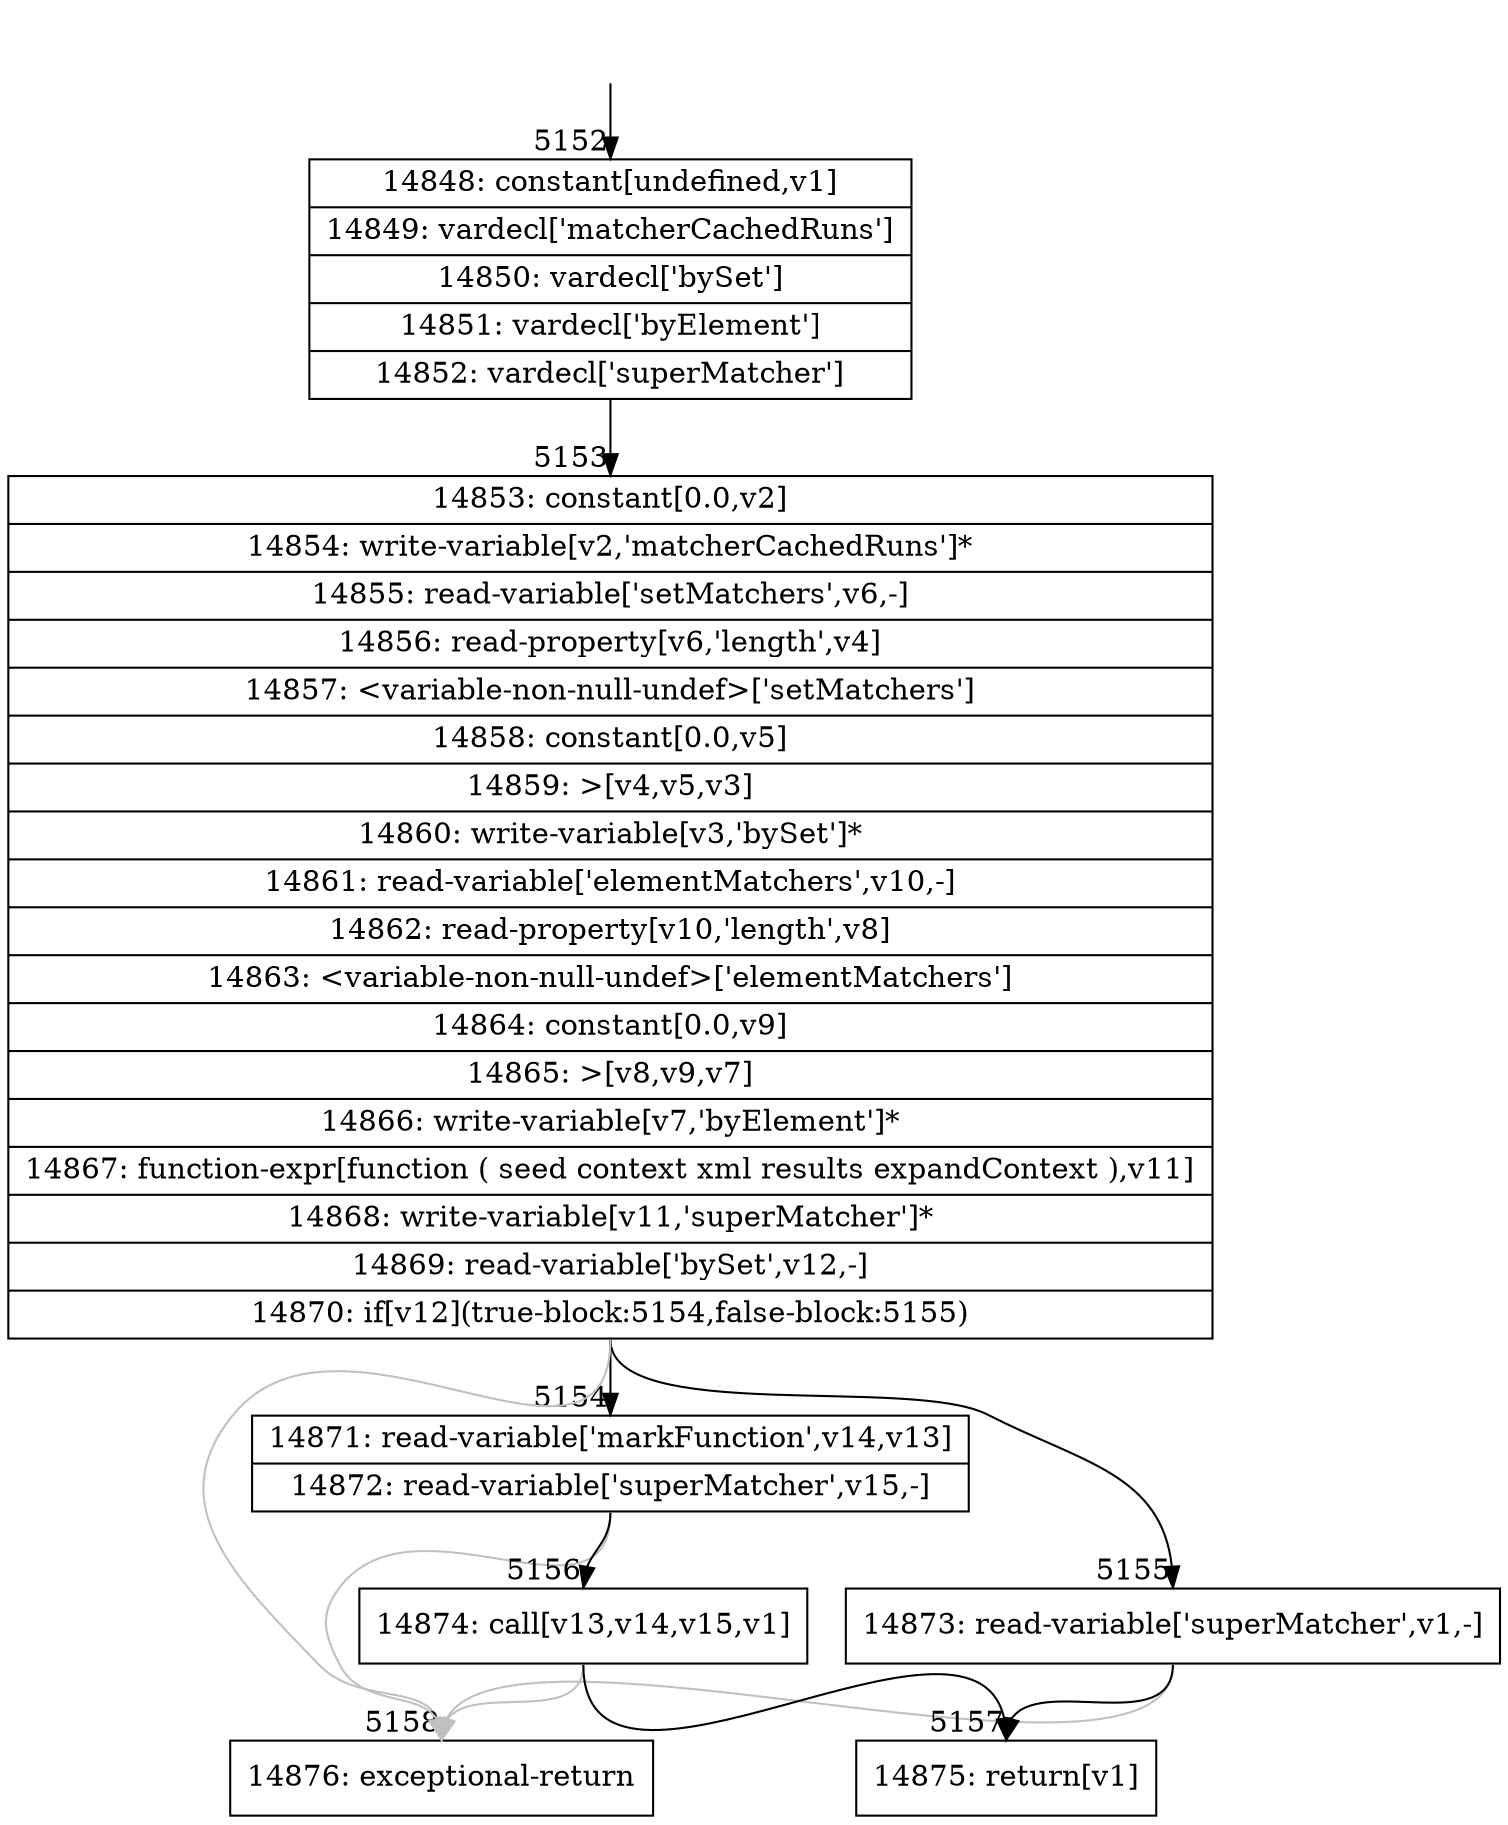 digraph {
rankdir="TD"
BB_entry332[shape=none,label=""];
BB_entry332 -> BB5152 [tailport=s, headport=n, headlabel="    5152"]
BB5152 [shape=record label="{14848: constant[undefined,v1]|14849: vardecl['matcherCachedRuns']|14850: vardecl['bySet']|14851: vardecl['byElement']|14852: vardecl['superMatcher']}" ] 
BB5152 -> BB5153 [tailport=s, headport=n, headlabel="      5153"]
BB5153 [shape=record label="{14853: constant[0.0,v2]|14854: write-variable[v2,'matcherCachedRuns']*|14855: read-variable['setMatchers',v6,-]|14856: read-property[v6,'length',v4]|14857: \<variable-non-null-undef\>['setMatchers']|14858: constant[0.0,v5]|14859: \>[v4,v5,v3]|14860: write-variable[v3,'bySet']*|14861: read-variable['elementMatchers',v10,-]|14862: read-property[v10,'length',v8]|14863: \<variable-non-null-undef\>['elementMatchers']|14864: constant[0.0,v9]|14865: \>[v8,v9,v7]|14866: write-variable[v7,'byElement']*|14867: function-expr[function ( seed context xml results expandContext ),v11]|14868: write-variable[v11,'superMatcher']*|14869: read-variable['bySet',v12,-]|14870: if[v12](true-block:5154,false-block:5155)}" ] 
BB5153 -> BB5154 [tailport=s, headport=n, headlabel="      5154"]
BB5153 -> BB5155 [tailport=s, headport=n, headlabel="      5155"]
BB5153 -> BB5158 [tailport=s, headport=n, color=gray, headlabel="      5158"]
BB5154 [shape=record label="{14871: read-variable['markFunction',v14,v13]|14872: read-variable['superMatcher',v15,-]}" ] 
BB5154 -> BB5156 [tailport=s, headport=n, headlabel="      5156"]
BB5154 -> BB5158 [tailport=s, headport=n, color=gray]
BB5155 [shape=record label="{14873: read-variable['superMatcher',v1,-]}" ] 
BB5155 -> BB5157 [tailport=s, headport=n, headlabel="      5157"]
BB5155 -> BB5158 [tailport=s, headport=n, color=gray]
BB5156 [shape=record label="{14874: call[v13,v14,v15,v1]}" ] 
BB5156 -> BB5157 [tailport=s, headport=n]
BB5156 -> BB5158 [tailport=s, headport=n, color=gray]
BB5157 [shape=record label="{14875: return[v1]}" ] 
BB5158 [shape=record label="{14876: exceptional-return}" ] 
}
